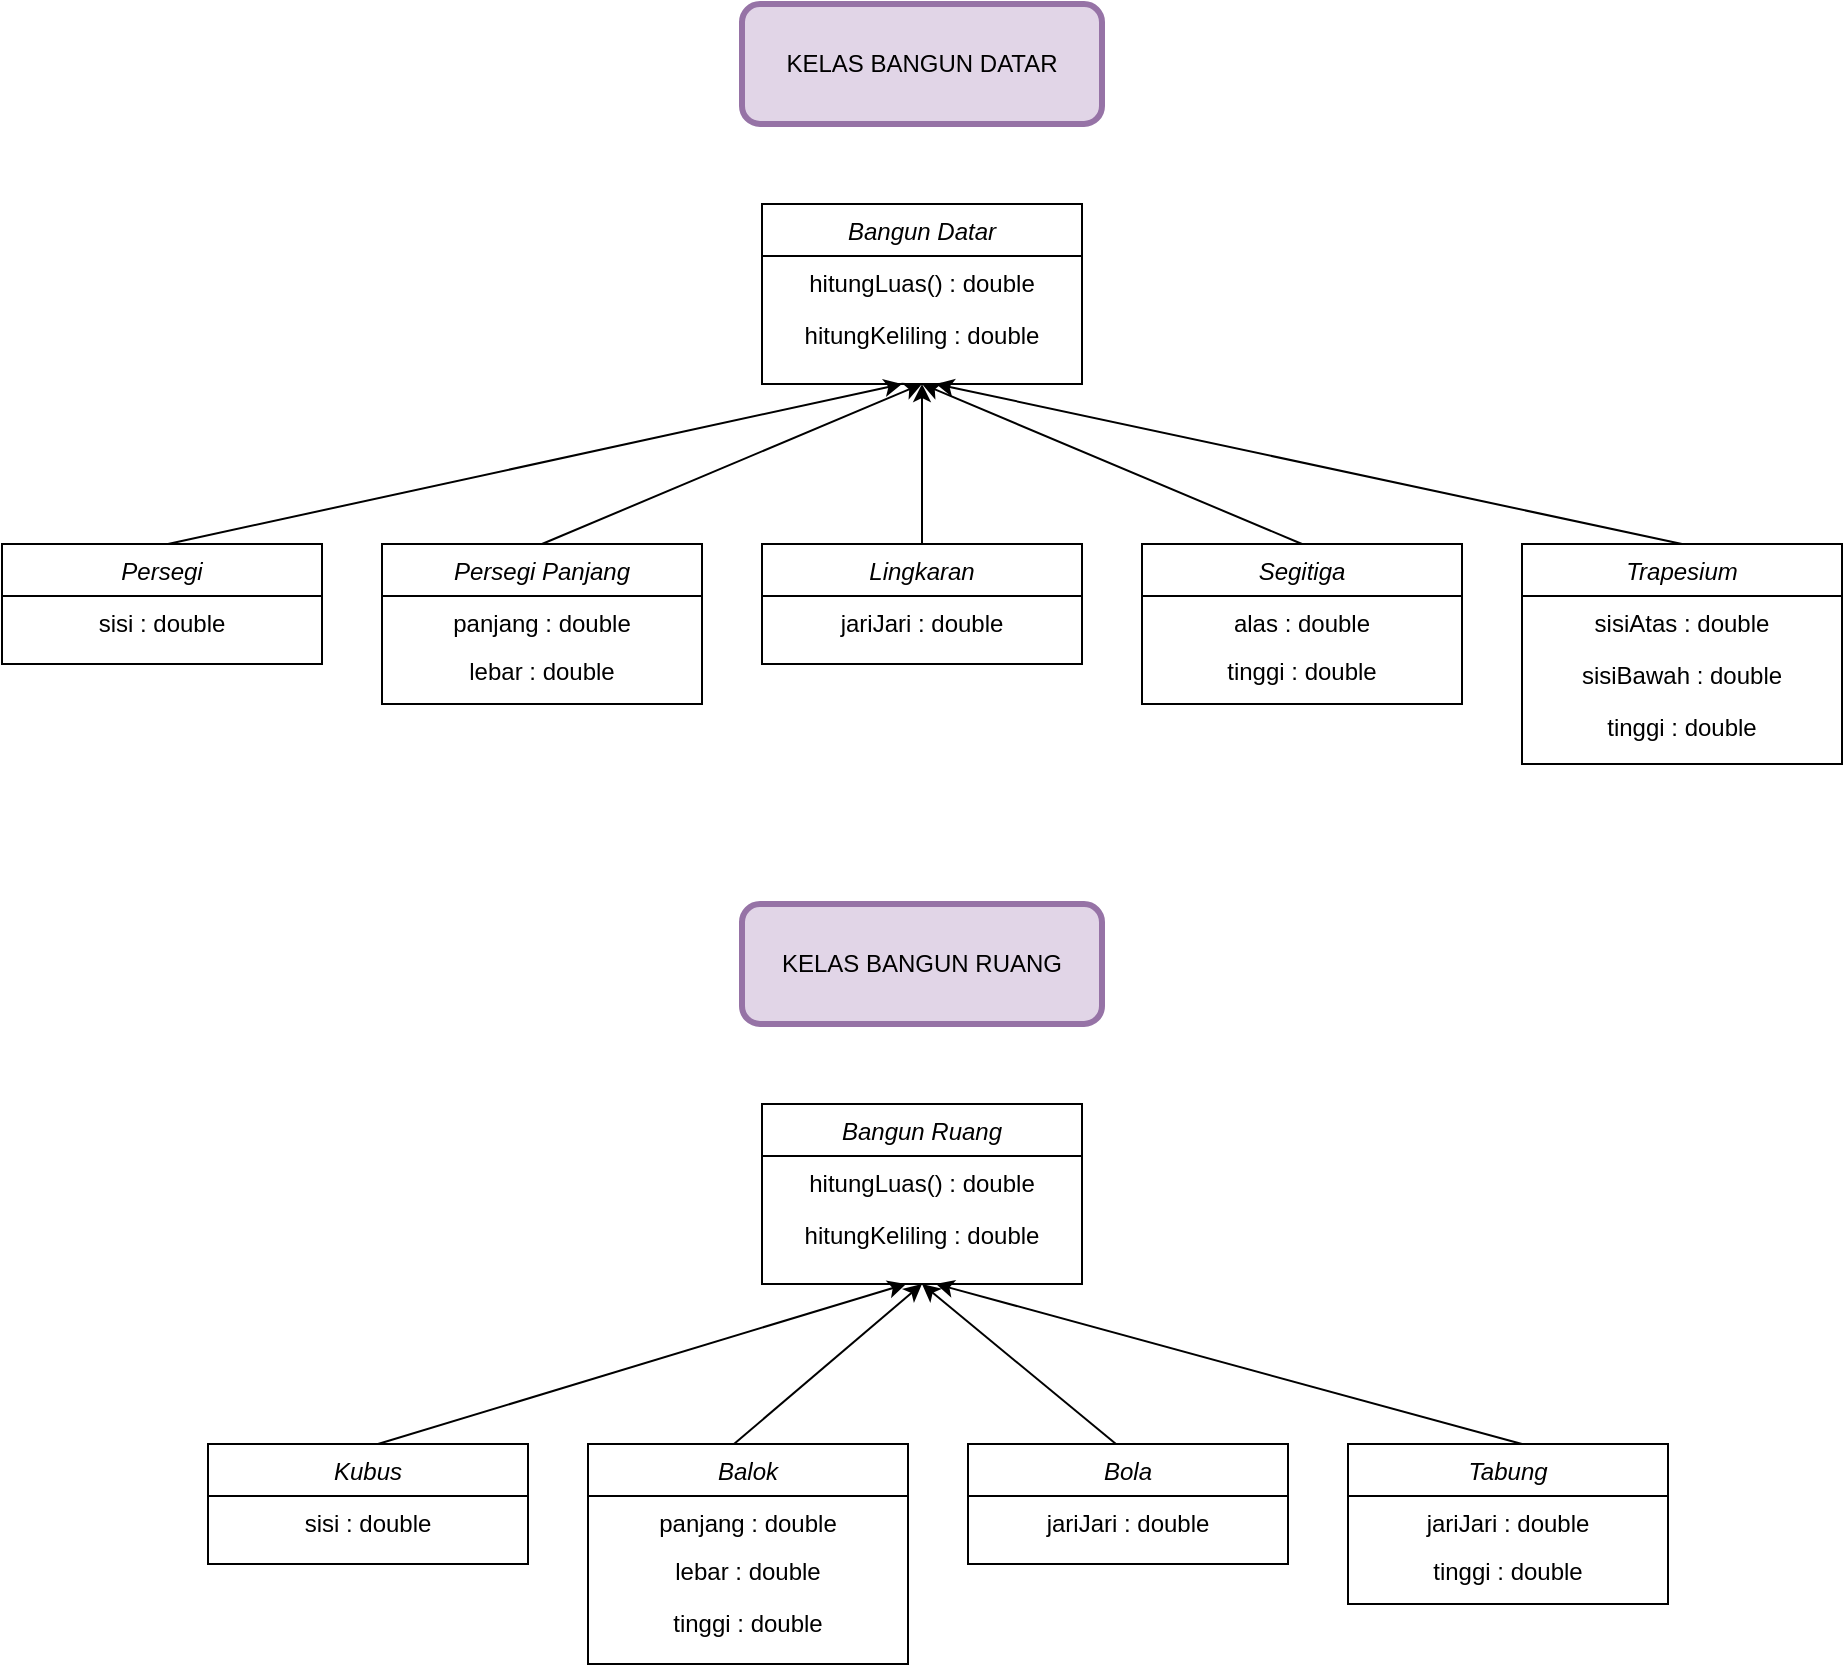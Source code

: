 <mxfile version="20.6.2" type="device"><diagram id="8DKtKEqxXr2rs4JsOaRy" name="Page-1"><mxGraphModel dx="1085" dy="1442" grid="1" gridSize="10" guides="1" tooltips="1" connect="1" arrows="1" fold="1" page="1" pageScale="1" pageWidth="1169" pageHeight="827" math="0" shadow="0"><root><mxCell id="0"/><mxCell id="1" parent="0"/><mxCell id="8gHSpZMXWwgeEs5dl2-k-1" value="Bangun Datar" style="swimlane;fontStyle=2;align=center;verticalAlign=top;childLayout=stackLayout;horizontal=1;startSize=26;horizontalStack=0;resizeParent=1;resizeLast=0;collapsible=1;marginBottom=0;rounded=0;shadow=0;strokeWidth=1;" vertex="1" parent="1"><mxGeometry x="503" y="100" width="160" height="90" as="geometry"><mxRectangle x="230" y="140" width="160" height="26" as="alternateBounds"/></mxGeometry></mxCell><mxCell id="8gHSpZMXWwgeEs5dl2-k-2" value="hitungLuas() : double" style="text;align=center;verticalAlign=top;spacingLeft=4;spacingRight=4;overflow=hidden;rotatable=0;points=[[0,0.5],[1,0.5]];portConstraint=eastwest;" vertex="1" parent="8gHSpZMXWwgeEs5dl2-k-1"><mxGeometry y="26" width="160" height="26" as="geometry"/></mxCell><mxCell id="8gHSpZMXWwgeEs5dl2-k-3" value="hitungKeliling : double" style="text;align=center;verticalAlign=top;spacingLeft=4;spacingRight=4;overflow=hidden;rotatable=0;points=[[0,0.5],[1,0.5]];portConstraint=eastwest;rounded=0;shadow=0;html=0;" vertex="1" parent="8gHSpZMXWwgeEs5dl2-k-1"><mxGeometry y="52" width="160" height="28" as="geometry"/></mxCell><mxCell id="8gHSpZMXWwgeEs5dl2-k-5" value="Persegi" style="swimlane;fontStyle=2;align=center;verticalAlign=top;childLayout=stackLayout;horizontal=1;startSize=26;horizontalStack=0;resizeParent=1;resizeLast=0;collapsible=1;marginBottom=0;rounded=0;shadow=0;strokeWidth=1;" vertex="1" parent="1"><mxGeometry x="123" y="270" width="160" height="60" as="geometry"><mxRectangle x="230" y="140" width="160" height="26" as="alternateBounds"/></mxGeometry></mxCell><mxCell id="8gHSpZMXWwgeEs5dl2-k-6" value="sisi : double" style="text;align=center;verticalAlign=top;spacingLeft=4;spacingRight=4;overflow=hidden;rotatable=0;points=[[0,0.5],[1,0.5]];portConstraint=eastwest;" vertex="1" parent="8gHSpZMXWwgeEs5dl2-k-5"><mxGeometry y="26" width="160" height="26" as="geometry"/></mxCell><mxCell id="8gHSpZMXWwgeEs5dl2-k-7" value="Lingkaran" style="swimlane;fontStyle=2;align=center;verticalAlign=top;childLayout=stackLayout;horizontal=1;startSize=26;horizontalStack=0;resizeParent=1;resizeLast=0;collapsible=1;marginBottom=0;rounded=0;shadow=0;strokeWidth=1;" vertex="1" parent="1"><mxGeometry x="503" y="270" width="160" height="60" as="geometry"><mxRectangle x="230" y="140" width="160" height="26" as="alternateBounds"/></mxGeometry></mxCell><mxCell id="8gHSpZMXWwgeEs5dl2-k-8" value="jariJari : double" style="text;align=center;verticalAlign=top;spacingLeft=4;spacingRight=4;overflow=hidden;rotatable=0;points=[[0,0.5],[1,0.5]];portConstraint=eastwest;" vertex="1" parent="8gHSpZMXWwgeEs5dl2-k-7"><mxGeometry y="26" width="160" height="26" as="geometry"/></mxCell><mxCell id="8gHSpZMXWwgeEs5dl2-k-11" value="Persegi Panjang" style="swimlane;fontStyle=2;align=center;verticalAlign=top;childLayout=stackLayout;horizontal=1;startSize=26;horizontalStack=0;resizeParent=1;resizeLast=0;collapsible=1;marginBottom=0;rounded=0;shadow=0;strokeWidth=1;" vertex="1" parent="1"><mxGeometry x="313" y="270" width="160" height="80" as="geometry"><mxRectangle x="230" y="140" width="160" height="26" as="alternateBounds"/></mxGeometry></mxCell><mxCell id="8gHSpZMXWwgeEs5dl2-k-12" value="panjang : double&#10;" style="text;align=center;verticalAlign=top;spacingLeft=4;spacingRight=4;overflow=hidden;rotatable=0;points=[[0,0.5],[1,0.5]];portConstraint=eastwest;" vertex="1" parent="8gHSpZMXWwgeEs5dl2-k-11"><mxGeometry y="26" width="160" height="24" as="geometry"/></mxCell><mxCell id="8gHSpZMXWwgeEs5dl2-k-22" value="lebar : double" style="text;align=center;verticalAlign=top;spacingLeft=4;spacingRight=4;overflow=hidden;rotatable=0;points=[[0,0.5],[1,0.5]];portConstraint=eastwest;" vertex="1" parent="8gHSpZMXWwgeEs5dl2-k-11"><mxGeometry y="50" width="160" height="26" as="geometry"/></mxCell><mxCell id="8gHSpZMXWwgeEs5dl2-k-17" value="Trapesium" style="swimlane;fontStyle=2;align=center;verticalAlign=top;childLayout=stackLayout;horizontal=1;startSize=26;horizontalStack=0;resizeParent=1;resizeLast=0;collapsible=1;marginBottom=0;rounded=0;shadow=0;strokeWidth=1;" vertex="1" parent="1"><mxGeometry x="883" y="270" width="160" height="110" as="geometry"><mxRectangle x="230" y="140" width="160" height="26" as="alternateBounds"/></mxGeometry></mxCell><mxCell id="8gHSpZMXWwgeEs5dl2-k-18" value="sisiAtas : double" style="text;align=center;verticalAlign=top;spacingLeft=4;spacingRight=4;overflow=hidden;rotatable=0;points=[[0,0.5],[1,0.5]];portConstraint=eastwest;" vertex="1" parent="8gHSpZMXWwgeEs5dl2-k-17"><mxGeometry y="26" width="160" height="26" as="geometry"/></mxCell><mxCell id="8gHSpZMXWwgeEs5dl2-k-26" value="sisiBawah : double" style="text;align=center;verticalAlign=top;spacingLeft=4;spacingRight=4;overflow=hidden;rotatable=0;points=[[0,0.5],[1,0.5]];portConstraint=eastwest;" vertex="1" parent="8gHSpZMXWwgeEs5dl2-k-17"><mxGeometry y="52" width="160" height="26" as="geometry"/></mxCell><mxCell id="8gHSpZMXWwgeEs5dl2-k-27" value="tinggi : double" style="text;align=center;verticalAlign=top;spacingLeft=4;spacingRight=4;overflow=hidden;rotatable=0;points=[[0,0.5],[1,0.5]];portConstraint=eastwest;" vertex="1" parent="8gHSpZMXWwgeEs5dl2-k-17"><mxGeometry y="78" width="160" height="26" as="geometry"/></mxCell><mxCell id="8gHSpZMXWwgeEs5dl2-k-23" value="Segitiga" style="swimlane;fontStyle=2;align=center;verticalAlign=top;childLayout=stackLayout;horizontal=1;startSize=26;horizontalStack=0;resizeParent=1;resizeLast=0;collapsible=1;marginBottom=0;rounded=0;shadow=0;strokeWidth=1;" vertex="1" parent="1"><mxGeometry x="693" y="270" width="160" height="80" as="geometry"><mxRectangle x="230" y="140" width="160" height="26" as="alternateBounds"/></mxGeometry></mxCell><mxCell id="8gHSpZMXWwgeEs5dl2-k-24" value="alas : double&#10;" style="text;align=center;verticalAlign=top;spacingLeft=4;spacingRight=4;overflow=hidden;rotatable=0;points=[[0,0.5],[1,0.5]];portConstraint=eastwest;" vertex="1" parent="8gHSpZMXWwgeEs5dl2-k-23"><mxGeometry y="26" width="160" height="24" as="geometry"/></mxCell><mxCell id="8gHSpZMXWwgeEs5dl2-k-25" value="tinggi : double" style="text;align=center;verticalAlign=top;spacingLeft=4;spacingRight=4;overflow=hidden;rotatable=0;points=[[0,0.5],[1,0.5]];portConstraint=eastwest;" vertex="1" parent="8gHSpZMXWwgeEs5dl2-k-23"><mxGeometry y="50" width="160" height="26" as="geometry"/></mxCell><mxCell id="8gHSpZMXWwgeEs5dl2-k-28" value="" style="endArrow=classic;html=1;rounded=0;exitX=0.5;exitY=0;exitDx=0;exitDy=0;" edge="1" parent="1"><mxGeometry width="50" height="50" relative="1" as="geometry"><mxPoint x="206" y="270" as="sourcePoint"/><mxPoint x="573" y="190" as="targetPoint"/></mxGeometry></mxCell><mxCell id="8gHSpZMXWwgeEs5dl2-k-29" value="" style="endArrow=classic;html=1;rounded=0;exitX=0.5;exitY=0;exitDx=0;exitDy=0;entryX=0.5;entryY=1;entryDx=0;entryDy=0;" edge="1" parent="1" target="8gHSpZMXWwgeEs5dl2-k-1"><mxGeometry width="50" height="50" relative="1" as="geometry"><mxPoint x="393" y="270" as="sourcePoint"/><mxPoint x="583" y="190" as="targetPoint"/></mxGeometry></mxCell><mxCell id="8gHSpZMXWwgeEs5dl2-k-30" value="" style="endArrow=classic;html=1;rounded=0;exitX=0.5;exitY=0;exitDx=0;exitDy=0;" edge="1" parent="1"><mxGeometry width="50" height="50" relative="1" as="geometry"><mxPoint x="583" y="270" as="sourcePoint"/><mxPoint x="583" y="190" as="targetPoint"/></mxGeometry></mxCell><mxCell id="8gHSpZMXWwgeEs5dl2-k-31" value="" style="endArrow=classic;html=1;rounded=0;exitX=0.5;exitY=0;exitDx=0;exitDy=0;entryX=0.5;entryY=1;entryDx=0;entryDy=0;" edge="1" parent="1" target="8gHSpZMXWwgeEs5dl2-k-1"><mxGeometry width="50" height="50" relative="1" as="geometry"><mxPoint x="773" y="270" as="sourcePoint"/><mxPoint x="963" y="190" as="targetPoint"/></mxGeometry></mxCell><mxCell id="8gHSpZMXWwgeEs5dl2-k-32" value="" style="endArrow=classic;html=1;rounded=0;exitX=0.5;exitY=0;exitDx=0;exitDy=0;" edge="1" parent="1"><mxGeometry width="50" height="50" relative="1" as="geometry"><mxPoint x="963" y="270" as="sourcePoint"/><mxPoint x="590" y="190" as="targetPoint"/></mxGeometry></mxCell><mxCell id="8gHSpZMXWwgeEs5dl2-k-33" value="KELAS BANGUN DATAR" style="rounded=1;whiteSpace=wrap;html=1;fillColor=#e1d5e7;strokeColor=#9673a6;strokeWidth=3;" vertex="1" parent="1"><mxGeometry x="493" width="180" height="60" as="geometry"/></mxCell><mxCell id="8gHSpZMXWwgeEs5dl2-k-34" value="Bangun Ruang" style="swimlane;fontStyle=2;align=center;verticalAlign=top;childLayout=stackLayout;horizontal=1;startSize=26;horizontalStack=0;resizeParent=1;resizeLast=0;collapsible=1;marginBottom=0;rounded=0;shadow=0;strokeWidth=1;" vertex="1" parent="1"><mxGeometry x="503" y="550" width="160" height="90" as="geometry"><mxRectangle x="230" y="140" width="160" height="26" as="alternateBounds"/></mxGeometry></mxCell><mxCell id="8gHSpZMXWwgeEs5dl2-k-35" value="hitungLuas() : double" style="text;align=center;verticalAlign=top;spacingLeft=4;spacingRight=4;overflow=hidden;rotatable=0;points=[[0,0.5],[1,0.5]];portConstraint=eastwest;" vertex="1" parent="8gHSpZMXWwgeEs5dl2-k-34"><mxGeometry y="26" width="160" height="26" as="geometry"/></mxCell><mxCell id="8gHSpZMXWwgeEs5dl2-k-36" value="hitungKeliling : double" style="text;align=center;verticalAlign=top;spacingLeft=4;spacingRight=4;overflow=hidden;rotatable=0;points=[[0,0.5],[1,0.5]];portConstraint=eastwest;rounded=0;shadow=0;html=0;" vertex="1" parent="8gHSpZMXWwgeEs5dl2-k-34"><mxGeometry y="52" width="160" height="28" as="geometry"/></mxCell><mxCell id="8gHSpZMXWwgeEs5dl2-k-37" value="Kubus" style="swimlane;fontStyle=2;align=center;verticalAlign=top;childLayout=stackLayout;horizontal=1;startSize=26;horizontalStack=0;resizeParent=1;resizeLast=0;collapsible=1;marginBottom=0;rounded=0;shadow=0;strokeWidth=1;" vertex="1" parent="1"><mxGeometry x="226" y="720" width="160" height="60" as="geometry"><mxRectangle x="230" y="140" width="160" height="26" as="alternateBounds"/></mxGeometry></mxCell><mxCell id="8gHSpZMXWwgeEs5dl2-k-38" value="sisi : double" style="text;align=center;verticalAlign=top;spacingLeft=4;spacingRight=4;overflow=hidden;rotatable=0;points=[[0,0.5],[1,0.5]];portConstraint=eastwest;" vertex="1" parent="8gHSpZMXWwgeEs5dl2-k-37"><mxGeometry y="26" width="160" height="26" as="geometry"/></mxCell><mxCell id="8gHSpZMXWwgeEs5dl2-k-39" value="Bola" style="swimlane;fontStyle=2;align=center;verticalAlign=top;childLayout=stackLayout;horizontal=1;startSize=26;horizontalStack=0;resizeParent=1;resizeLast=0;collapsible=1;marginBottom=0;rounded=0;shadow=0;strokeWidth=1;" vertex="1" parent="1"><mxGeometry x="606" y="720" width="160" height="60" as="geometry"><mxRectangle x="230" y="140" width="160" height="26" as="alternateBounds"/></mxGeometry></mxCell><mxCell id="8gHSpZMXWwgeEs5dl2-k-40" value="jariJari : double" style="text;align=center;verticalAlign=top;spacingLeft=4;spacingRight=4;overflow=hidden;rotatable=0;points=[[0,0.5],[1,0.5]];portConstraint=eastwest;" vertex="1" parent="8gHSpZMXWwgeEs5dl2-k-39"><mxGeometry y="26" width="160" height="26" as="geometry"/></mxCell><mxCell id="8gHSpZMXWwgeEs5dl2-k-41" value="Balok" style="swimlane;fontStyle=2;align=center;verticalAlign=top;childLayout=stackLayout;horizontal=1;startSize=26;horizontalStack=0;resizeParent=1;resizeLast=0;collapsible=1;marginBottom=0;rounded=0;shadow=0;strokeWidth=1;" vertex="1" parent="1"><mxGeometry x="416" y="720" width="160" height="110" as="geometry"><mxRectangle x="230" y="140" width="160" height="26" as="alternateBounds"/></mxGeometry></mxCell><mxCell id="8gHSpZMXWwgeEs5dl2-k-42" value="panjang : double&#10;" style="text;align=center;verticalAlign=top;spacingLeft=4;spacingRight=4;overflow=hidden;rotatable=0;points=[[0,0.5],[1,0.5]];portConstraint=eastwest;" vertex="1" parent="8gHSpZMXWwgeEs5dl2-k-41"><mxGeometry y="26" width="160" height="24" as="geometry"/></mxCell><mxCell id="8gHSpZMXWwgeEs5dl2-k-43" value="lebar : double" style="text;align=center;verticalAlign=top;spacingLeft=4;spacingRight=4;overflow=hidden;rotatable=0;points=[[0,0.5],[1,0.5]];portConstraint=eastwest;" vertex="1" parent="8gHSpZMXWwgeEs5dl2-k-41"><mxGeometry y="50" width="160" height="26" as="geometry"/></mxCell><mxCell id="8gHSpZMXWwgeEs5dl2-k-57" value="tinggi : double" style="text;align=center;verticalAlign=top;spacingLeft=4;spacingRight=4;overflow=hidden;rotatable=0;points=[[0,0.5],[1,0.5]];portConstraint=eastwest;" vertex="1" parent="8gHSpZMXWwgeEs5dl2-k-41"><mxGeometry y="76" width="160" height="24" as="geometry"/></mxCell><mxCell id="8gHSpZMXWwgeEs5dl2-k-48" value="Tabung" style="swimlane;fontStyle=2;align=center;verticalAlign=top;childLayout=stackLayout;horizontal=1;startSize=26;horizontalStack=0;resizeParent=1;resizeLast=0;collapsible=1;marginBottom=0;rounded=0;shadow=0;strokeWidth=1;" vertex="1" parent="1"><mxGeometry x="796" y="720" width="160" height="80" as="geometry"><mxRectangle x="230" y="140" width="160" height="26" as="alternateBounds"/></mxGeometry></mxCell><mxCell id="8gHSpZMXWwgeEs5dl2-k-49" value="jariJari : double&#10;" style="text;align=center;verticalAlign=top;spacingLeft=4;spacingRight=4;overflow=hidden;rotatable=0;points=[[0,0.5],[1,0.5]];portConstraint=eastwest;" vertex="1" parent="8gHSpZMXWwgeEs5dl2-k-48"><mxGeometry y="26" width="160" height="24" as="geometry"/></mxCell><mxCell id="8gHSpZMXWwgeEs5dl2-k-50" value="tinggi : double" style="text;align=center;verticalAlign=top;spacingLeft=4;spacingRight=4;overflow=hidden;rotatable=0;points=[[0,0.5],[1,0.5]];portConstraint=eastwest;" vertex="1" parent="8gHSpZMXWwgeEs5dl2-k-48"><mxGeometry y="50" width="160" height="26" as="geometry"/></mxCell><mxCell id="8gHSpZMXWwgeEs5dl2-k-56" value="KELAS BANGUN RUANG" style="rounded=1;whiteSpace=wrap;html=1;fillColor=#e1d5e7;strokeColor=#9673a6;strokeWidth=3;" vertex="1" parent="1"><mxGeometry x="493" y="450" width="180" height="60" as="geometry"/></mxCell><mxCell id="8gHSpZMXWwgeEs5dl2-k-58" value="" style="endArrow=classic;html=1;rounded=0;exitX=0.5;exitY=0;exitDx=0;exitDy=0;" edge="1" parent="1"><mxGeometry width="50" height="50" relative="1" as="geometry"><mxPoint x="311" y="720.0" as="sourcePoint"/><mxPoint x="575" y="640" as="targetPoint"/></mxGeometry></mxCell><mxCell id="8gHSpZMXWwgeEs5dl2-k-59" value="" style="endArrow=classic;html=1;rounded=0;exitX=0.5;exitY=0;exitDx=0;exitDy=0;entryX=0.5;entryY=1;entryDx=0;entryDy=0;" edge="1" parent="1" target="8gHSpZMXWwgeEs5dl2-k-34"><mxGeometry width="50" height="50" relative="1" as="geometry"><mxPoint x="489" y="720.0" as="sourcePoint"/><mxPoint x="766" y="640" as="targetPoint"/></mxGeometry></mxCell><mxCell id="8gHSpZMXWwgeEs5dl2-k-60" value="" style="endArrow=classic;html=1;rounded=0;exitX=0.5;exitY=0;exitDx=0;exitDy=0;entryX=0.5;entryY=1;entryDx=0;entryDy=0;" edge="1" parent="1" target="8gHSpZMXWwgeEs5dl2-k-34"><mxGeometry width="50" height="50" relative="1" as="geometry"><mxPoint x="680" y="720.0" as="sourcePoint"/><mxPoint x="774" y="640" as="targetPoint"/></mxGeometry></mxCell><mxCell id="8gHSpZMXWwgeEs5dl2-k-61" value="" style="endArrow=classic;html=1;rounded=0;exitX=0.5;exitY=0;exitDx=0;exitDy=0;" edge="1" parent="1"><mxGeometry width="50" height="50" relative="1" as="geometry"><mxPoint x="883" y="720.0" as="sourcePoint"/><mxPoint x="590" y="640" as="targetPoint"/></mxGeometry></mxCell></root></mxGraphModel></diagram></mxfile>